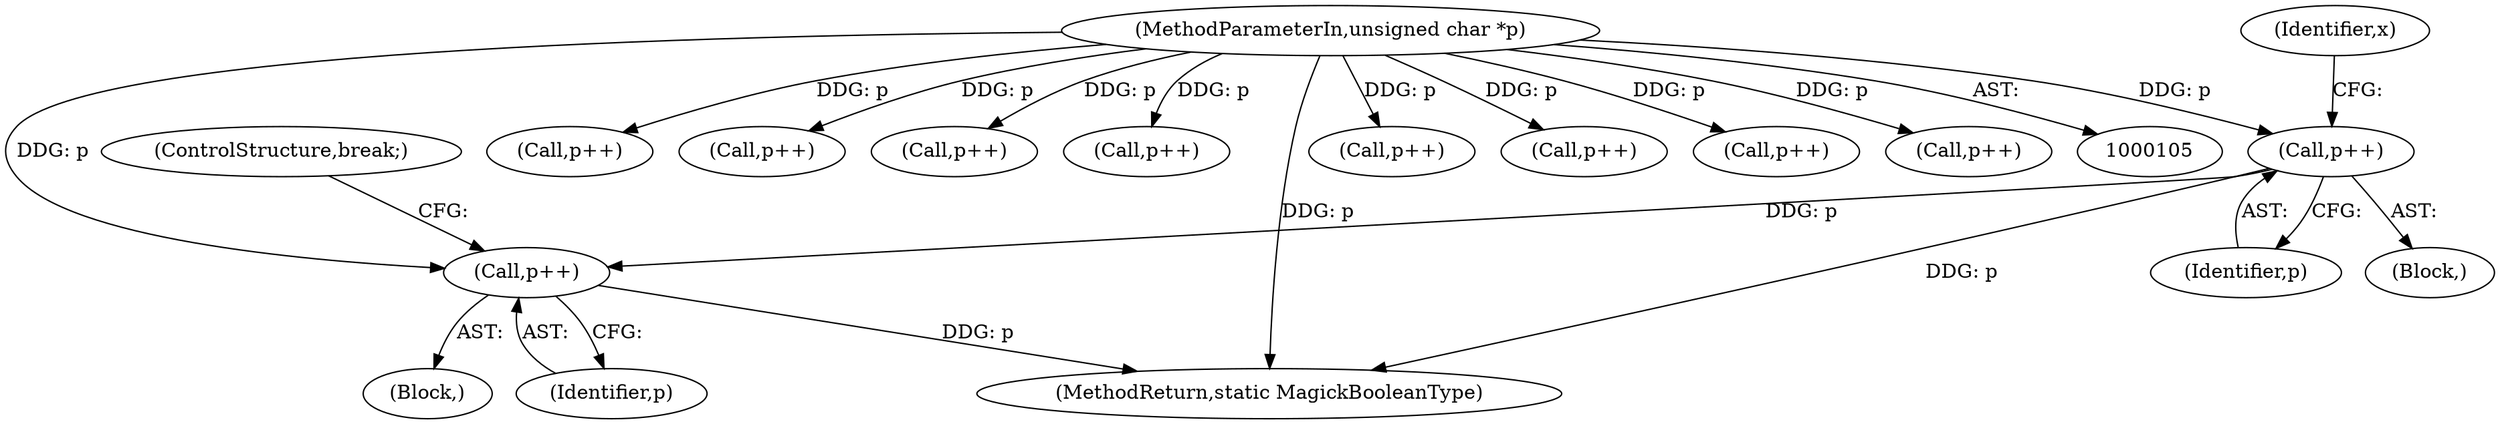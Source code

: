 digraph "0_ImageMagick_cc4ac341f29fa368da6ef01c207deaf8c61f6a2e@pointer" {
"1000274" [label="(Call,p++)"];
"1000202" [label="(Call,p++)"];
"1000108" [label="(MethodParameterIn,unsigned char *p)"];
"1000434" [label="(Call,p++)"];
"1000654" [label="(Call,p++)"];
"1000275" [label="(Identifier,p)"];
"1000783" [label="(Call,p++)"];
"1000156" [label="(Block,)"];
"1000154" [label="(Identifier,x)"];
"1000750" [label="(Call,p++)"];
"1000276" [label="(ControlStructure,break;)"];
"1000776" [label="(Call,p++)"];
"1000807" [label="(MethodReturn,static MagickBooleanType)"];
"1000202" [label="(Call,p++)"];
"1000108" [label="(MethodParameterIn,unsigned char *p)"];
"1000203" [label="(Identifier,p)"];
"1000212" [label="(Block,)"];
"1000790" [label="(Call,p++)"];
"1000568" [label="(Call,p++)"];
"1000274" [label="(Call,p++)"];
"1000700" [label="(Call,p++)"];
"1000274" -> "1000212"  [label="AST: "];
"1000274" -> "1000275"  [label="CFG: "];
"1000275" -> "1000274"  [label="AST: "];
"1000276" -> "1000274"  [label="CFG: "];
"1000274" -> "1000807"  [label="DDG: p"];
"1000202" -> "1000274"  [label="DDG: p"];
"1000108" -> "1000274"  [label="DDG: p"];
"1000202" -> "1000156"  [label="AST: "];
"1000202" -> "1000203"  [label="CFG: "];
"1000203" -> "1000202"  [label="AST: "];
"1000154" -> "1000202"  [label="CFG: "];
"1000202" -> "1000807"  [label="DDG: p"];
"1000108" -> "1000202"  [label="DDG: p"];
"1000108" -> "1000105"  [label="AST: "];
"1000108" -> "1000807"  [label="DDG: p"];
"1000108" -> "1000434"  [label="DDG: p"];
"1000108" -> "1000568"  [label="DDG: p"];
"1000108" -> "1000654"  [label="DDG: p"];
"1000108" -> "1000700"  [label="DDG: p"];
"1000108" -> "1000750"  [label="DDG: p"];
"1000108" -> "1000776"  [label="DDG: p"];
"1000108" -> "1000783"  [label="DDG: p"];
"1000108" -> "1000790"  [label="DDG: p"];
}

